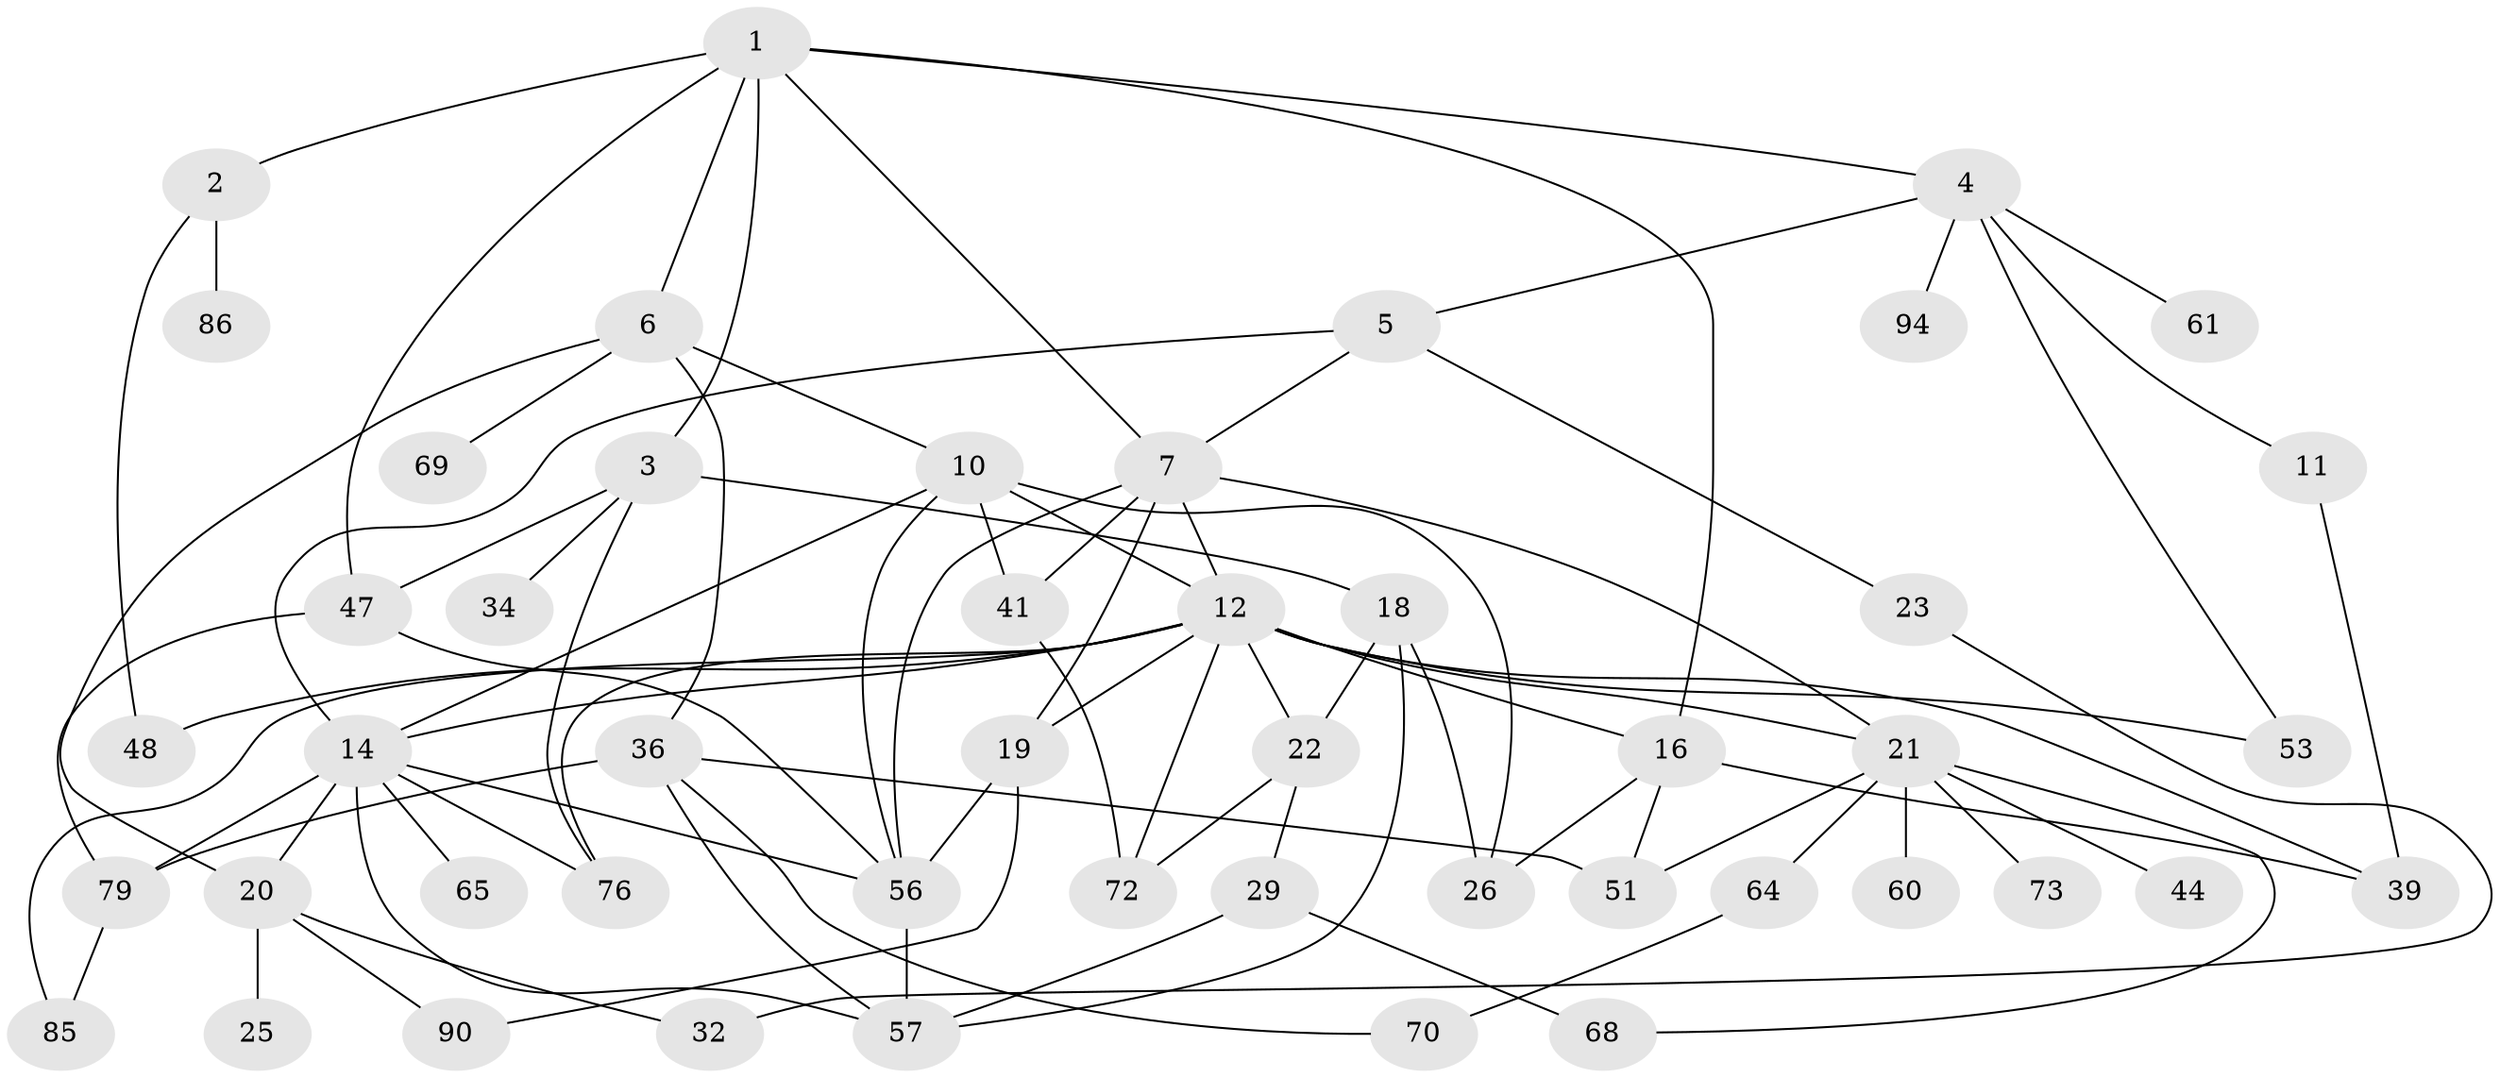 // original degree distribution, {7: 0.010416666666666666, 3: 0.23958333333333334, 5: 0.08333333333333333, 4: 0.16666666666666666, 2: 0.28125, 6: 0.020833333333333332, 8: 0.010416666666666666, 1: 0.1875}
// Generated by graph-tools (version 1.1) at 2025/13/03/09/25 04:13:35]
// undirected, 48 vertices, 85 edges
graph export_dot {
graph [start="1"]
  node [color=gray90,style=filled];
  1;
  2;
  3;
  4 [super="+31"];
  5;
  6 [super="+9+8"];
  7 [super="+15"];
  10 [super="+67+54"];
  11;
  12 [super="+13+17"];
  14 [super="+50+55+45+89+43"];
  16 [super="+33"];
  18 [super="+46"];
  19 [super="+63+28"];
  20 [super="+38+77"];
  21 [super="+24"];
  22 [super="+80"];
  23;
  25 [super="+75+27"];
  26 [super="+37"];
  29 [super="+62"];
  32;
  34;
  36 [super="+52+83"];
  39 [super="+71+87"];
  41 [super="+78"];
  44;
  47 [super="+49"];
  48;
  51;
  53 [super="+95"];
  56 [super="+82+58"];
  57 [super="+74+81"];
  60;
  61;
  64 [super="+92"];
  65;
  68;
  69;
  70;
  72;
  73;
  76 [super="+84+91"];
  79;
  85;
  86;
  90;
  94;
  1 -- 2;
  1 -- 3;
  1 -- 4;
  1 -- 6;
  1 -- 16;
  1 -- 47;
  1 -- 7;
  2 -- 86;
  2 -- 48;
  3 -- 18;
  3 -- 34;
  3 -- 47;
  3 -- 76;
  4 -- 5;
  4 -- 11;
  4 -- 53;
  4 -- 61;
  4 -- 94;
  5 -- 7;
  5 -- 23;
  5 -- 14;
  6 -- 10;
  6 -- 20;
  6 -- 36;
  6 -- 69;
  7 -- 12 [weight=2];
  7 -- 19;
  7 -- 21;
  7 -- 41;
  7 -- 56;
  10 -- 12;
  10 -- 26;
  10 -- 14;
  10 -- 56;
  10 -- 41;
  11 -- 39;
  12 -- 53;
  12 -- 39;
  12 -- 72;
  12 -- 14;
  12 -- 48;
  12 -- 16;
  12 -- 85;
  12 -- 22;
  12 -- 21;
  12 -- 76;
  12 -- 19;
  14 -- 65;
  14 -- 57;
  14 -- 76;
  14 -- 79;
  14 -- 56;
  14 -- 20;
  16 -- 26;
  16 -- 39;
  16 -- 51;
  18 -- 57;
  18 -- 22;
  18 -- 26;
  19 -- 56;
  19 -- 90;
  20 -- 25;
  20 -- 32;
  20 -- 90;
  21 -- 44;
  21 -- 64;
  21 -- 51;
  21 -- 68;
  21 -- 73;
  21 -- 60 [weight=2];
  22 -- 29;
  22 -- 72;
  23 -- 32;
  29 -- 57;
  29 -- 68;
  36 -- 57;
  36 -- 70;
  36 -- 79;
  36 -- 51;
  41 -- 72;
  47 -- 56;
  47 -- 79;
  56 -- 57;
  64 -- 70;
  79 -- 85;
}
